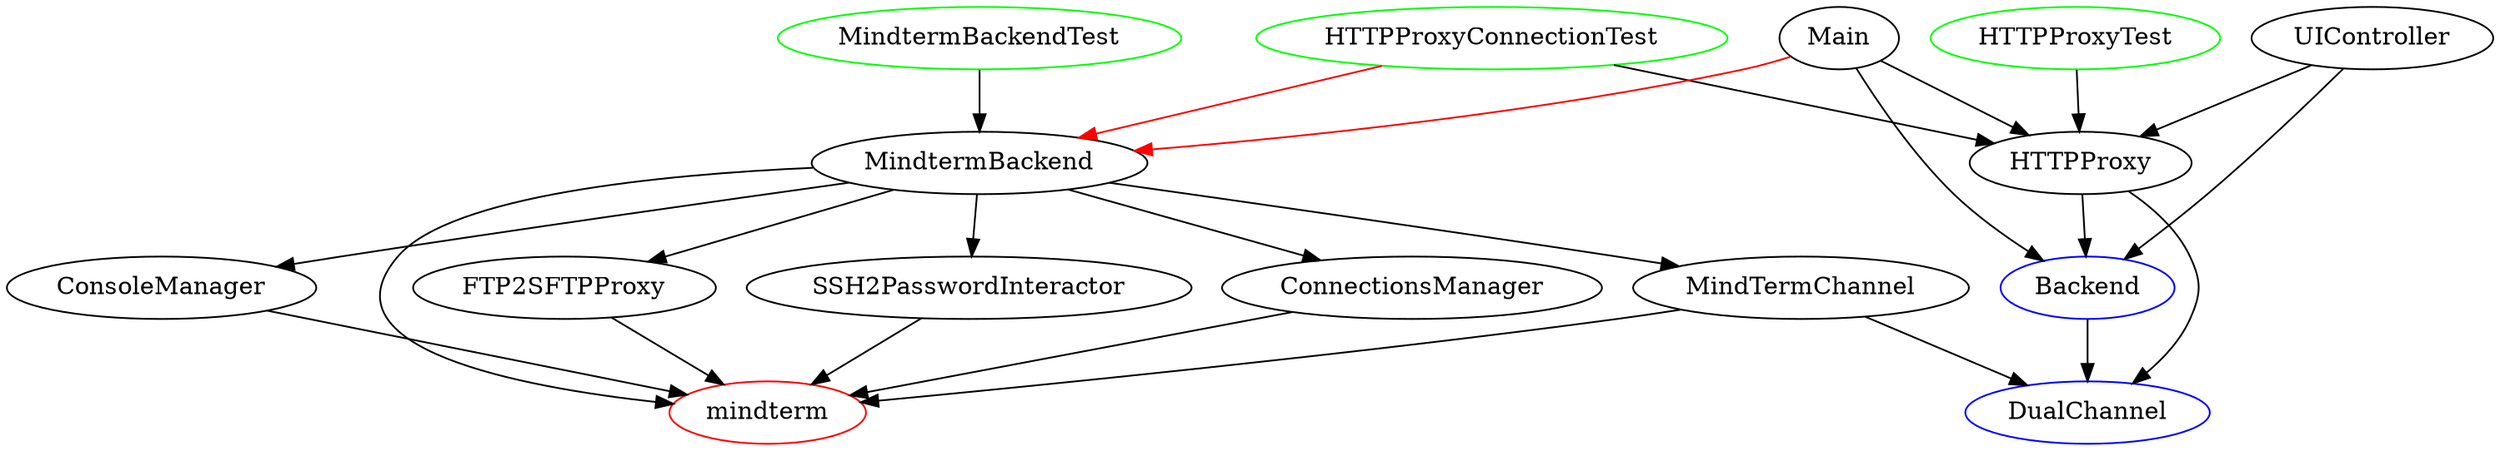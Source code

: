 digraph g {

// Test classes
MindtermBackendTest [color="green"];
HTTPProxyConnectionTest [color="green"];
HTTPProxyTest [color="green"];

// MindTerm dependencies
mindterm [color="red"];
ConsoleManager -> mindterm;
MindtermBackend -> mindterm;
FTP2SFTPProxy -> mindterm;
SSH2PasswordInteractor -> mindterm;
ConnectionsManager -> mindterm;

// New interfaces & dependencies
DualChannel [color="blue"];
Backend [color="blue"];
Backend -> DualChannel;
MindTermChannel;

MindTermChannel -> DualChannel;
MindTermChannel -> mindterm;
MindtermBackend -> MindTermChannel;
HTTPProxy -> DualChannel;

// Class cross-dependencies

MindtermBackend -> ConsoleManager;

HTTPProxy -> Backend;
Main -> Backend;
Main -> MindtermBackend [color="red"];
UIController -> Backend;
MindtermBackendTest -> MindtermBackend;
HTTPProxyConnectionTest -> MindtermBackend [color="red"];

Main -> HTTPProxy;
UIController -> HTTPProxy;
HTTPProxyConnectionTest -> HTTPProxy;
HTTPProxyTest -> HTTPProxy;

MindtermBackend -> FTP2SFTPProxy;
MindtermBackend -> SSH2PasswordInteractor;
MindtermBackend -> ConnectionsManager;
}
